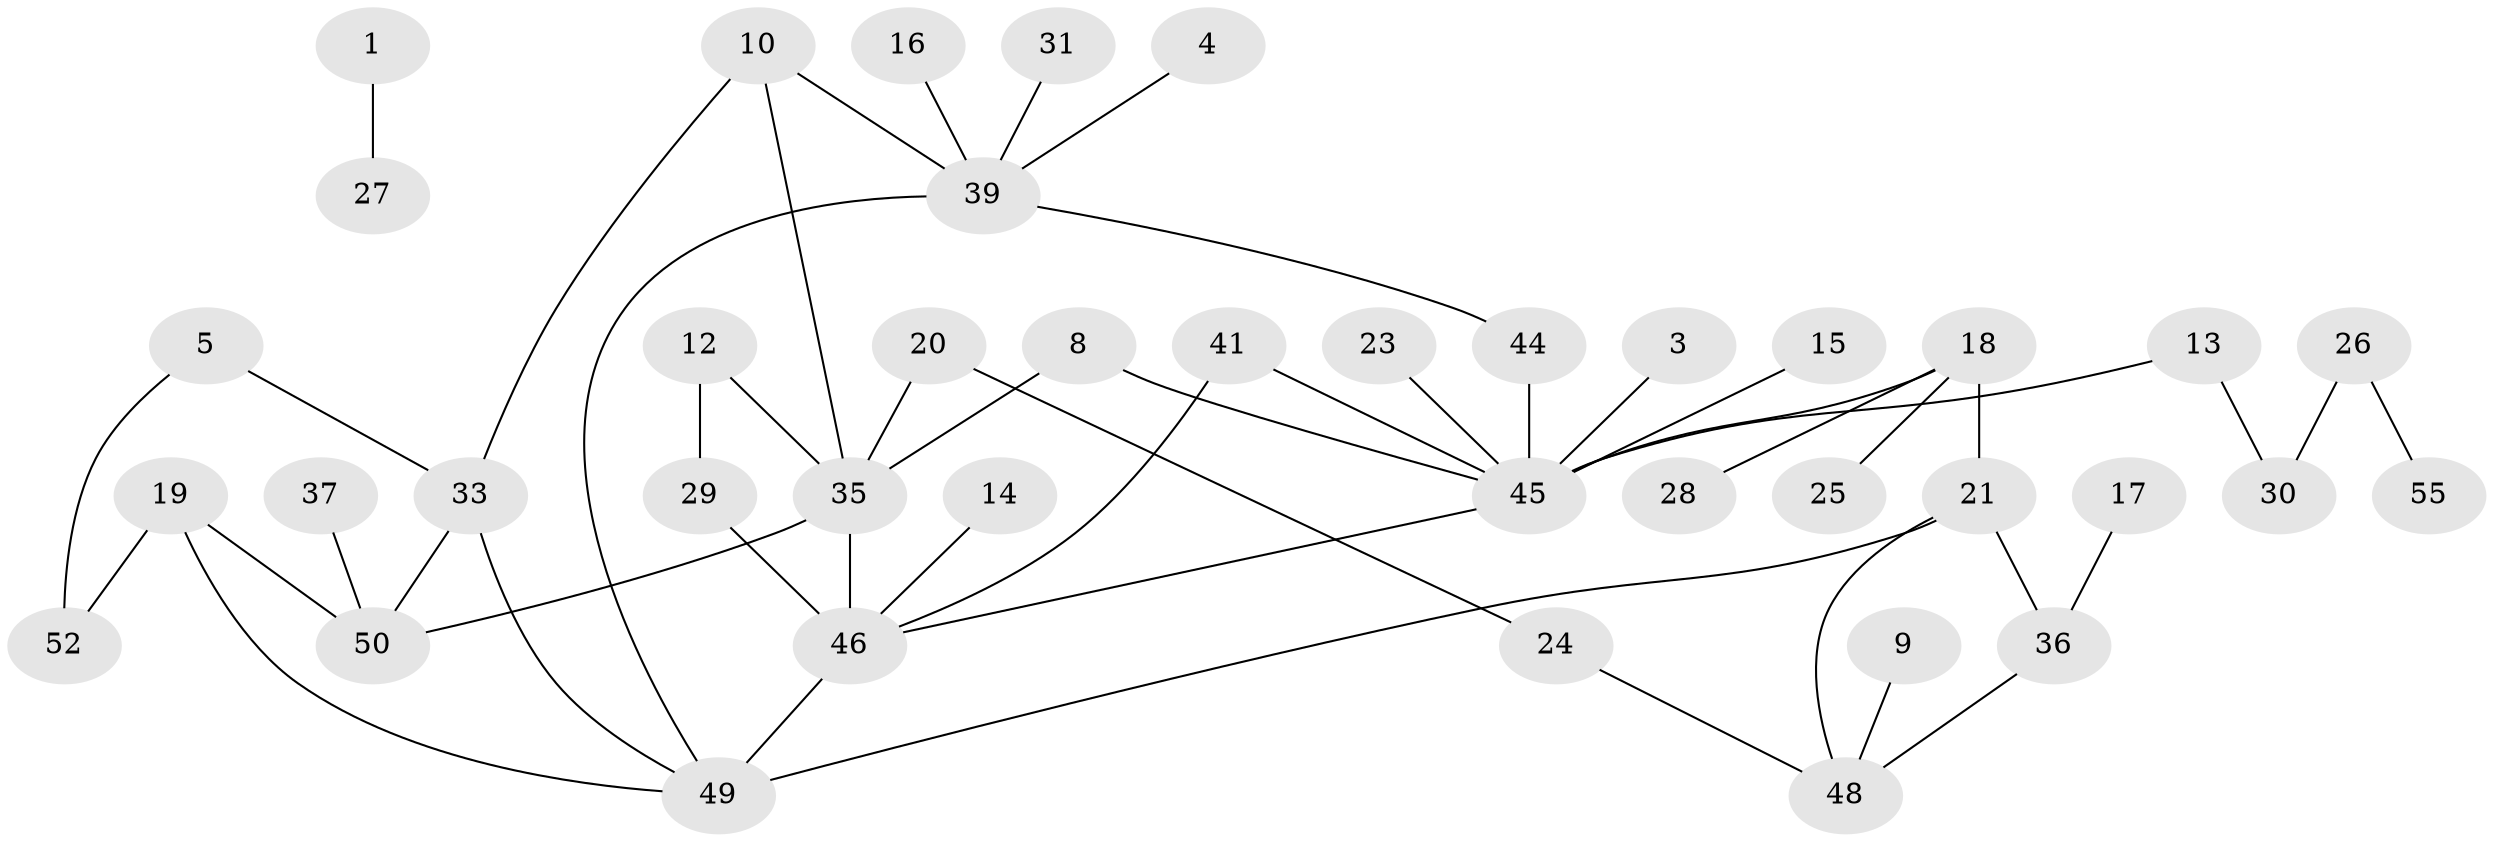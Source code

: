 // original degree distribution, {2: 0.25688073394495414, 3: 0.14678899082568808, 1: 0.3394495412844037, 0: 0.11009174311926606, 4: 0.09174311926605505, 6: 0.009174311926605505, 5: 0.045871559633027525}
// Generated by graph-tools (version 1.1) at 2025/49/03/09/25 03:49:11]
// undirected, 40 vertices, 50 edges
graph export_dot {
graph [start="1"]
  node [color=gray90,style=filled];
  1;
  3;
  4;
  5;
  8;
  9;
  10;
  12;
  13;
  14;
  15;
  16;
  17;
  18;
  19;
  20;
  21;
  23;
  24;
  25;
  26;
  27;
  28;
  29;
  30;
  31;
  33;
  35;
  36;
  37;
  39;
  41;
  44;
  45;
  46;
  48;
  49;
  50;
  52;
  55;
  1 -- 27 [weight=1.0];
  3 -- 45 [weight=1.0];
  4 -- 39 [weight=1.0];
  5 -- 33 [weight=1.0];
  5 -- 52 [weight=1.0];
  8 -- 35 [weight=1.0];
  8 -- 45 [weight=1.0];
  9 -- 48 [weight=1.0];
  10 -- 33 [weight=1.0];
  10 -- 35 [weight=1.0];
  10 -- 39 [weight=1.0];
  12 -- 29 [weight=1.0];
  12 -- 35 [weight=1.0];
  13 -- 30 [weight=1.0];
  13 -- 45 [weight=1.0];
  14 -- 46 [weight=1.0];
  15 -- 45 [weight=2.0];
  16 -- 39 [weight=1.0];
  17 -- 36 [weight=1.0];
  18 -- 21 [weight=1.0];
  18 -- 25 [weight=1.0];
  18 -- 28 [weight=1.0];
  18 -- 45 [weight=1.0];
  19 -- 49 [weight=1.0];
  19 -- 50 [weight=1.0];
  19 -- 52 [weight=1.0];
  20 -- 24 [weight=1.0];
  20 -- 35 [weight=1.0];
  21 -- 36 [weight=1.0];
  21 -- 48 [weight=1.0];
  21 -- 49 [weight=1.0];
  23 -- 45 [weight=1.0];
  24 -- 48 [weight=1.0];
  26 -- 30 [weight=1.0];
  26 -- 55 [weight=1.0];
  29 -- 46 [weight=1.0];
  31 -- 39 [weight=1.0];
  33 -- 49 [weight=1.0];
  33 -- 50 [weight=1.0];
  35 -- 46 [weight=1.0];
  35 -- 50 [weight=1.0];
  36 -- 48 [weight=1.0];
  37 -- 50 [weight=1.0];
  39 -- 44 [weight=1.0];
  39 -- 49 [weight=1.0];
  41 -- 45 [weight=1.0];
  41 -- 46 [weight=1.0];
  44 -- 45 [weight=1.0];
  45 -- 46 [weight=1.0];
  46 -- 49 [weight=2.0];
}
